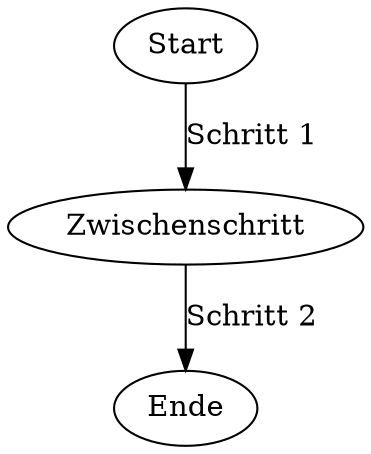 digraph G {
    // Knoten
    A [label="Start"];
    B [label="Zwischenschritt"];
    C [label="Ende"];

    // Kanten
    A -> B [label="Schritt 1"];
    B -> C [label="Schritt 2"];
}


#dot -Tpng test.dot -o test.png